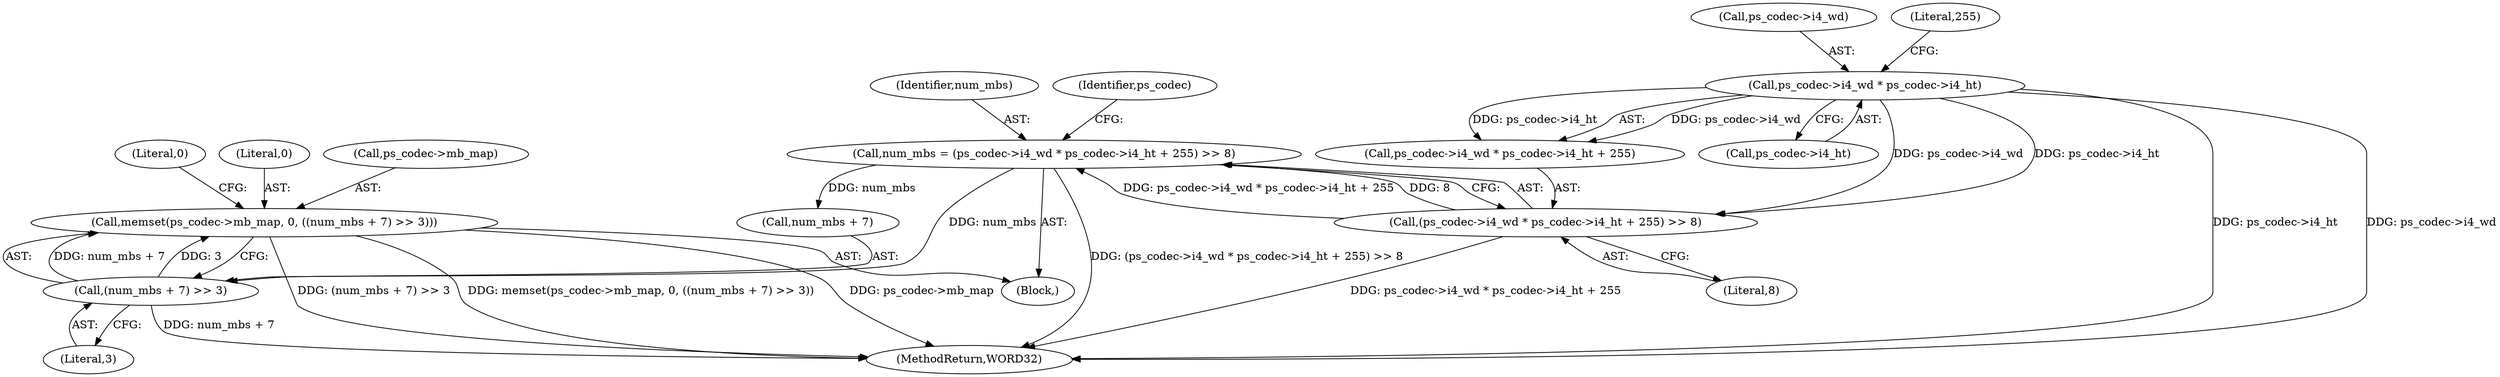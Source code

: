 digraph "0_Android_87fb7909c49e6a4510ba86ace1ffc83459c7e1b9@API" {
"1000342" [label="(Call,memset(ps_codec->mb_map, 0, ((num_mbs + 7) >> 3)))"];
"1000347" [label="(Call,(num_mbs + 7) >> 3)"];
"1000324" [label="(Call,num_mbs = (ps_codec->i4_wd * ps_codec->i4_ht + 255) >> 8)"];
"1000326" [label="(Call,(ps_codec->i4_wd * ps_codec->i4_ht + 255) >> 8)"];
"1000328" [label="(Call,ps_codec->i4_wd * ps_codec->i4_ht)"];
"1000355" [label="(Literal,0)"];
"1000322" [label="(Block,)"];
"1000339" [label="(Identifier,ps_codec)"];
"1000328" [label="(Call,ps_codec->i4_wd * ps_codec->i4_ht)"];
"1000329" [label="(Call,ps_codec->i4_wd)"];
"1000335" [label="(Literal,255)"];
"1000324" [label="(Call,num_mbs = (ps_codec->i4_wd * ps_codec->i4_ht + 255) >> 8)"];
"1001903" [label="(MethodReturn,WORD32)"];
"1000327" [label="(Call,ps_codec->i4_wd * ps_codec->i4_ht + 255)"];
"1000342" [label="(Call,memset(ps_codec->mb_map, 0, ((num_mbs + 7) >> 3)))"];
"1000348" [label="(Call,num_mbs + 7)"];
"1000351" [label="(Literal,3)"];
"1000336" [label="(Literal,8)"];
"1000347" [label="(Call,(num_mbs + 7) >> 3)"];
"1000332" [label="(Call,ps_codec->i4_ht)"];
"1000325" [label="(Identifier,num_mbs)"];
"1000346" [label="(Literal,0)"];
"1000326" [label="(Call,(ps_codec->i4_wd * ps_codec->i4_ht + 255) >> 8)"];
"1000343" [label="(Call,ps_codec->mb_map)"];
"1000342" -> "1000322"  [label="AST: "];
"1000342" -> "1000347"  [label="CFG: "];
"1000343" -> "1000342"  [label="AST: "];
"1000346" -> "1000342"  [label="AST: "];
"1000347" -> "1000342"  [label="AST: "];
"1000355" -> "1000342"  [label="CFG: "];
"1000342" -> "1001903"  [label="DDG: ps_codec->mb_map"];
"1000342" -> "1001903"  [label="DDG: (num_mbs + 7) >> 3"];
"1000342" -> "1001903"  [label="DDG: memset(ps_codec->mb_map, 0, ((num_mbs + 7) >> 3))"];
"1000347" -> "1000342"  [label="DDG: num_mbs + 7"];
"1000347" -> "1000342"  [label="DDG: 3"];
"1000347" -> "1000351"  [label="CFG: "];
"1000348" -> "1000347"  [label="AST: "];
"1000351" -> "1000347"  [label="AST: "];
"1000347" -> "1001903"  [label="DDG: num_mbs + 7"];
"1000324" -> "1000347"  [label="DDG: num_mbs"];
"1000324" -> "1000322"  [label="AST: "];
"1000324" -> "1000326"  [label="CFG: "];
"1000325" -> "1000324"  [label="AST: "];
"1000326" -> "1000324"  [label="AST: "];
"1000339" -> "1000324"  [label="CFG: "];
"1000324" -> "1001903"  [label="DDG: (ps_codec->i4_wd * ps_codec->i4_ht + 255) >> 8"];
"1000326" -> "1000324"  [label="DDG: ps_codec->i4_wd * ps_codec->i4_ht + 255"];
"1000326" -> "1000324"  [label="DDG: 8"];
"1000324" -> "1000348"  [label="DDG: num_mbs"];
"1000326" -> "1000336"  [label="CFG: "];
"1000327" -> "1000326"  [label="AST: "];
"1000336" -> "1000326"  [label="AST: "];
"1000326" -> "1001903"  [label="DDG: ps_codec->i4_wd * ps_codec->i4_ht + 255"];
"1000328" -> "1000326"  [label="DDG: ps_codec->i4_wd"];
"1000328" -> "1000326"  [label="DDG: ps_codec->i4_ht"];
"1000328" -> "1000327"  [label="AST: "];
"1000328" -> "1000332"  [label="CFG: "];
"1000329" -> "1000328"  [label="AST: "];
"1000332" -> "1000328"  [label="AST: "];
"1000335" -> "1000328"  [label="CFG: "];
"1000328" -> "1001903"  [label="DDG: ps_codec->i4_ht"];
"1000328" -> "1001903"  [label="DDG: ps_codec->i4_wd"];
"1000328" -> "1000327"  [label="DDG: ps_codec->i4_wd"];
"1000328" -> "1000327"  [label="DDG: ps_codec->i4_ht"];
}

